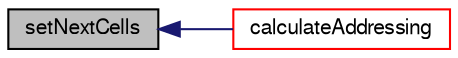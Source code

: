 digraph "setNextCells"
{
  bgcolor="transparent";
  edge [fontname="FreeSans",fontsize="10",labelfontname="FreeSans",labelfontsize="10"];
  node [fontname="FreeSans",fontsize="10",shape=record];
  rankdir="LR";
  Node43 [label="setNextCells",height=0.2,width=0.4,color="black", fillcolor="grey75", style="filled", fontcolor="black"];
  Node43 -> Node44 [dir="back",color="midnightblue",fontsize="10",style="solid",fontname="FreeSans"];
  Node44 [label="calculateAddressing",height=0.2,width=0.4,color="red",URL="$a29238.html#a781b479382f70d68c7c1c6b58ca7fc30",tooltip="Calculate the mesh-to-mesh addressing and weights. "];
}
